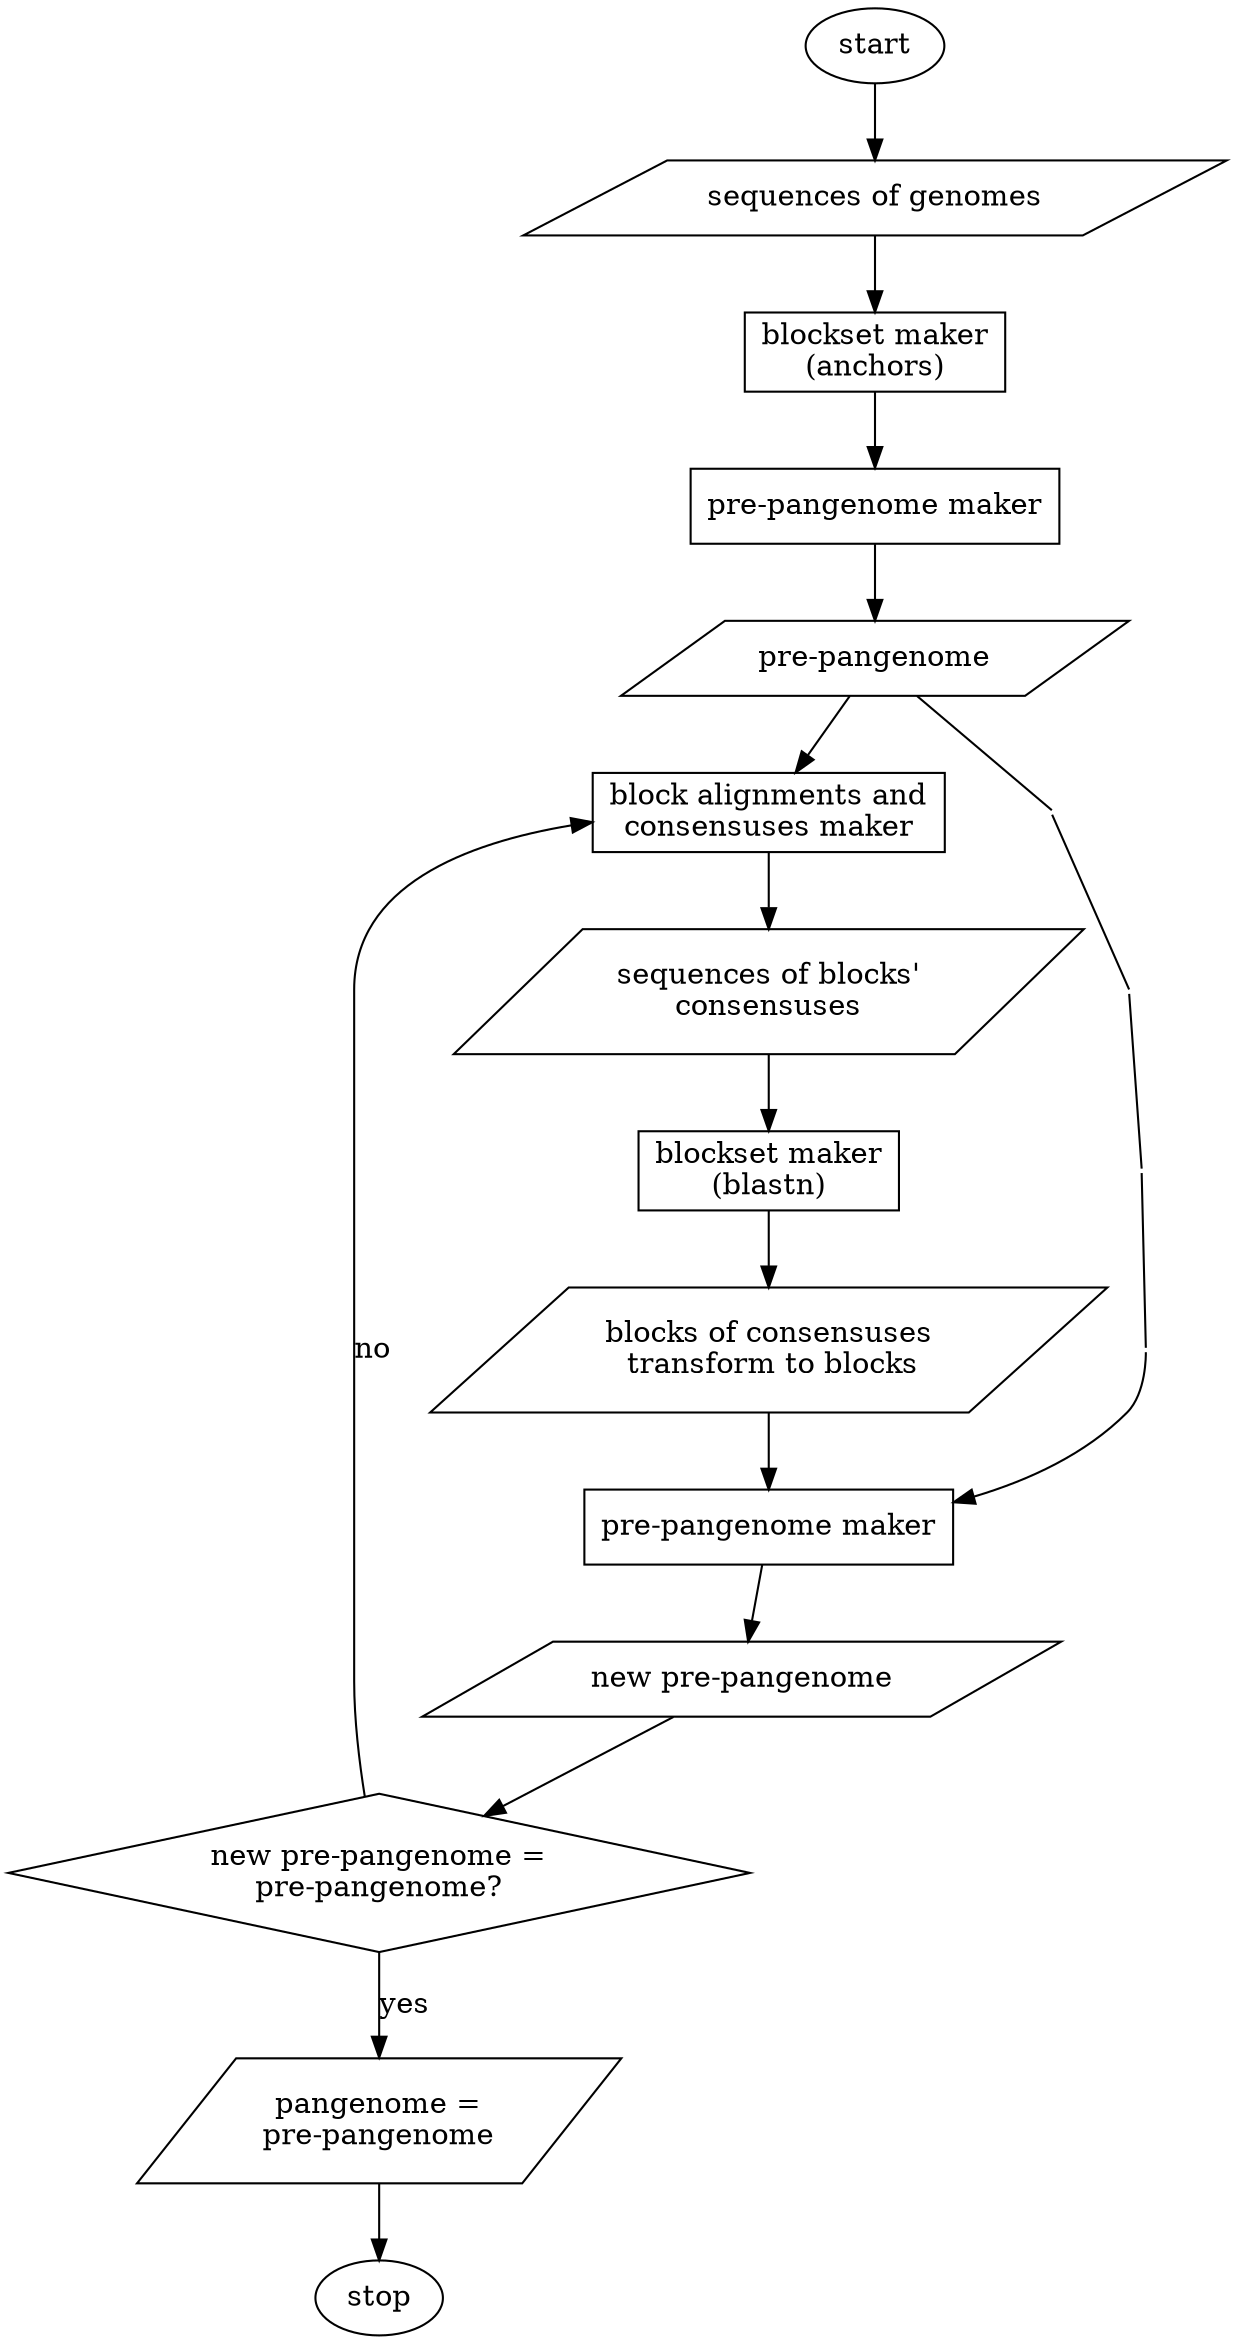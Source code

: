 digraph G {
    start [shape=ellipse, pos="3,5.3!"];
    input [shape=parallelogram, label="sequences of genomes", pos="6,5.3!"];
    anchors [shape=sdl_call, label="blockset maker\n(anchors)", pos="6,4.3!"];
    prepangmaker [shape=sdl_call, label="pre-pangenome maker", pos="9.5,4.3!"];
    prepangenome [shape=parallelogram, label="pre-pangenome", pos="13,4.3!"];

    align_and_consensus [shape=sdl_call,
        label="block alignments and\nconsensuses maker", pos="13,3.3!"];
    consensuses [shape=parallelogram, margin="0,0",
        label="sequences of blocks'\nconsensuses", pos="13,1!"];
    blastn [shape=sdl_call,
        label="blockset maker\n(blastn)", pos="8,1!"];
    hits [shape=parallelogram, margin="0,0",
        label="blocks of consensuses\n transform to blocks", pos="3,1!"];
    prepangmaker2 [shape=sdl_call,
        label="pre-pangenome maker", pos="3,2!"];
    prepangenome2 [shape=parallelogram,
        label="new pre-pangenome", pos="8,2!"];

    was_changed [shape=diamond,
        label="new pre-pangenome =\npre-pangenome?", pos="8,3.3!"];
    pangenome [shape=parallelogram, margin="0,0",
        label="pangenome =\npre-pangenome", pos="3,3.3!"];
    stop [shape=ellipse, pos="3,4.5!"];

    start -> input;
    input -> anchors;
    anchors -> prepangmaker;
    prepangmaker -> prepangenome;
    prepangenome -> align_and_consensus;
    align_and_consensus -> consensuses;
    consensuses -> blastn;
    blastn -> hits;
    hits -> prepangmaker2;
    prepangmaker2 -> prepangenome2;
    prepangenome2 -> was_changed;
    was_changed -> align_and_consensus [label="no"];
    was_changed -> pangenome [label="yes"];
    pangenome -> stop;

    // long edge
    node[shape=none, width=0, height=0, label=""];
    le1 [pos="15.5,4.3!"];
    le2 [pos="15.5,0!"];
    le3 [pos="0.5,0!"];
    le4 [pos="0.5,2!"];
    edge[dir=none];
    prepangenome -> le1;
    le1 -> le2;
    le2 -> le3;
    le3 -> le4;
    edge[dir=forward];
    le4 -> prepangmaker2
}
